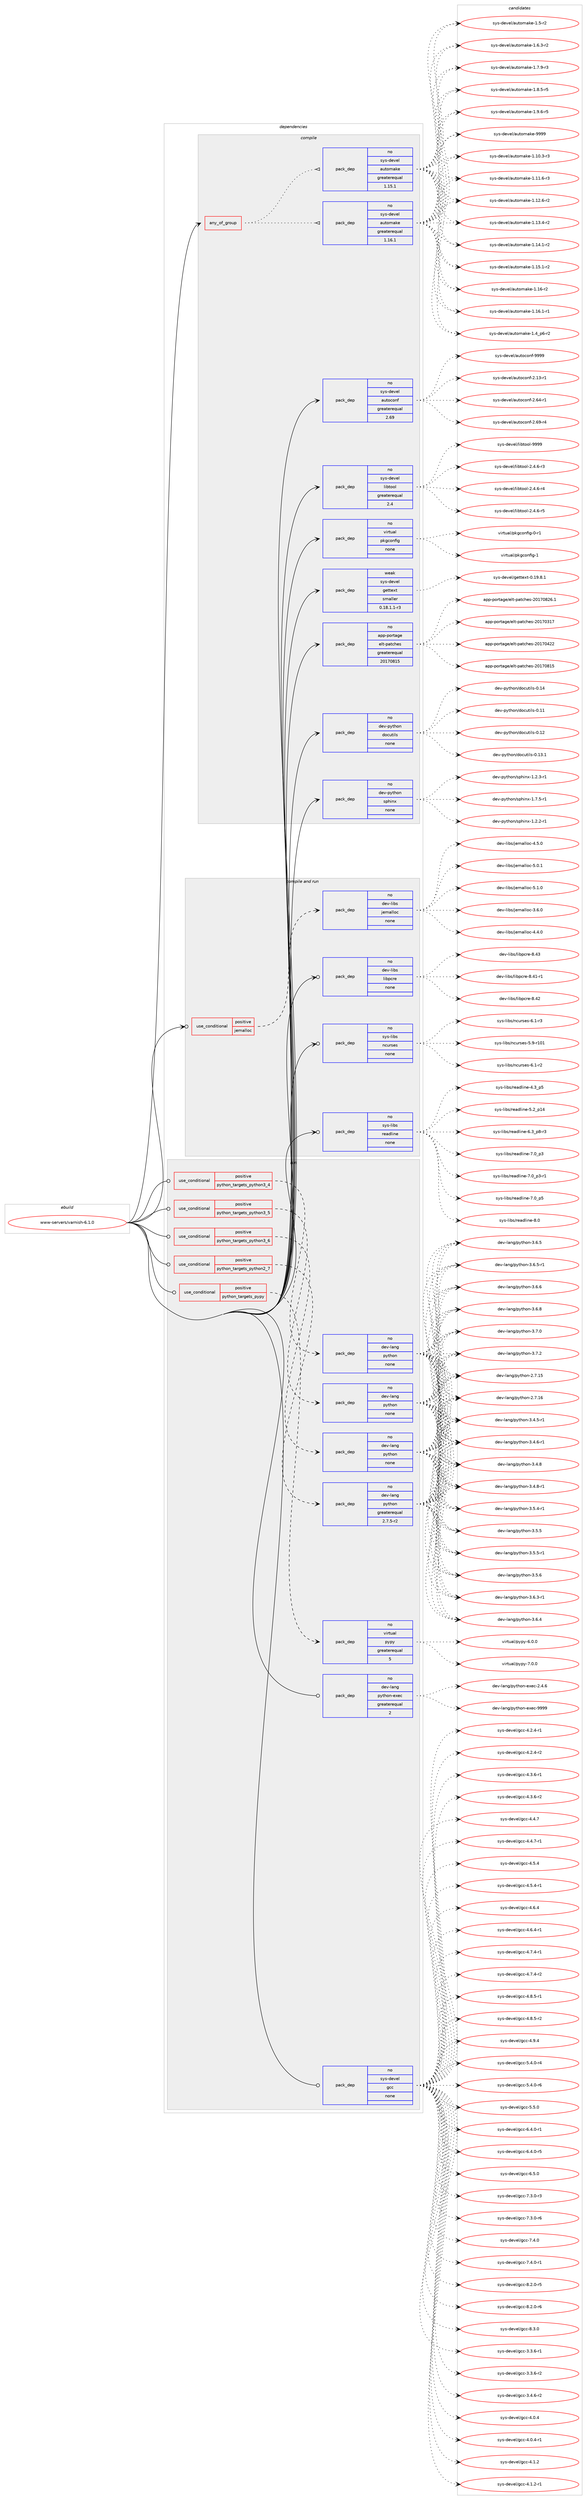 digraph prolog {

# *************
# Graph options
# *************

newrank=true;
concentrate=true;
compound=true;
graph [rankdir=LR,fontname=Helvetica,fontsize=10,ranksep=1.5];#, ranksep=2.5, nodesep=0.2];
edge  [arrowhead=vee];
node  [fontname=Helvetica,fontsize=10];

# **********
# The ebuild
# **********

subgraph cluster_leftcol {
color=gray;
rank=same;
label=<<i>ebuild</i>>;
id [label="www-servers/varnish-6.1.0", color=red, width=4, href="../www-servers/varnish-6.1.0.svg"];
}

# ****************
# The dependencies
# ****************

subgraph cluster_midcol {
color=gray;
label=<<i>dependencies</i>>;
subgraph cluster_compile {
fillcolor="#eeeeee";
style=filled;
label=<<i>compile</i>>;
subgraph any28322 {
dependency1753039 [label=<<TABLE BORDER="0" CELLBORDER="1" CELLSPACING="0" CELLPADDING="4"><TR><TD CELLPADDING="10">any_of_group</TD></TR></TABLE>>, shape=none, color=red];subgraph pack1258522 {
dependency1753040 [label=<<TABLE BORDER="0" CELLBORDER="1" CELLSPACING="0" CELLPADDING="4" WIDTH="220"><TR><TD ROWSPAN="6" CELLPADDING="30">pack_dep</TD></TR><TR><TD WIDTH="110">no</TD></TR><TR><TD>sys-devel</TD></TR><TR><TD>automake</TD></TR><TR><TD>greaterequal</TD></TR><TR><TD>1.16.1</TD></TR></TABLE>>, shape=none, color=blue];
}
dependency1753039:e -> dependency1753040:w [weight=20,style="dotted",arrowhead="oinv"];
subgraph pack1258523 {
dependency1753041 [label=<<TABLE BORDER="0" CELLBORDER="1" CELLSPACING="0" CELLPADDING="4" WIDTH="220"><TR><TD ROWSPAN="6" CELLPADDING="30">pack_dep</TD></TR><TR><TD WIDTH="110">no</TD></TR><TR><TD>sys-devel</TD></TR><TR><TD>automake</TD></TR><TR><TD>greaterequal</TD></TR><TR><TD>1.15.1</TD></TR></TABLE>>, shape=none, color=blue];
}
dependency1753039:e -> dependency1753041:w [weight=20,style="dotted",arrowhead="oinv"];
}
id:e -> dependency1753039:w [weight=20,style="solid",arrowhead="vee"];
subgraph pack1258524 {
dependency1753042 [label=<<TABLE BORDER="0" CELLBORDER="1" CELLSPACING="0" CELLPADDING="4" WIDTH="220"><TR><TD ROWSPAN="6" CELLPADDING="30">pack_dep</TD></TR><TR><TD WIDTH="110">no</TD></TR><TR><TD>app-portage</TD></TR><TR><TD>elt-patches</TD></TR><TR><TD>greaterequal</TD></TR><TR><TD>20170815</TD></TR></TABLE>>, shape=none, color=blue];
}
id:e -> dependency1753042:w [weight=20,style="solid",arrowhead="vee"];
subgraph pack1258525 {
dependency1753043 [label=<<TABLE BORDER="0" CELLBORDER="1" CELLSPACING="0" CELLPADDING="4" WIDTH="220"><TR><TD ROWSPAN="6" CELLPADDING="30">pack_dep</TD></TR><TR><TD WIDTH="110">no</TD></TR><TR><TD>dev-python</TD></TR><TR><TD>docutils</TD></TR><TR><TD>none</TD></TR><TR><TD></TD></TR></TABLE>>, shape=none, color=blue];
}
id:e -> dependency1753043:w [weight=20,style="solid",arrowhead="vee"];
subgraph pack1258526 {
dependency1753044 [label=<<TABLE BORDER="0" CELLBORDER="1" CELLSPACING="0" CELLPADDING="4" WIDTH="220"><TR><TD ROWSPAN="6" CELLPADDING="30">pack_dep</TD></TR><TR><TD WIDTH="110">no</TD></TR><TR><TD>dev-python</TD></TR><TR><TD>sphinx</TD></TR><TR><TD>none</TD></TR><TR><TD></TD></TR></TABLE>>, shape=none, color=blue];
}
id:e -> dependency1753044:w [weight=20,style="solid",arrowhead="vee"];
subgraph pack1258527 {
dependency1753045 [label=<<TABLE BORDER="0" CELLBORDER="1" CELLSPACING="0" CELLPADDING="4" WIDTH="220"><TR><TD ROWSPAN="6" CELLPADDING="30">pack_dep</TD></TR><TR><TD WIDTH="110">no</TD></TR><TR><TD>sys-devel</TD></TR><TR><TD>autoconf</TD></TR><TR><TD>greaterequal</TD></TR><TR><TD>2.69</TD></TR></TABLE>>, shape=none, color=blue];
}
id:e -> dependency1753045:w [weight=20,style="solid",arrowhead="vee"];
subgraph pack1258528 {
dependency1753046 [label=<<TABLE BORDER="0" CELLBORDER="1" CELLSPACING="0" CELLPADDING="4" WIDTH="220"><TR><TD ROWSPAN="6" CELLPADDING="30">pack_dep</TD></TR><TR><TD WIDTH="110">no</TD></TR><TR><TD>sys-devel</TD></TR><TR><TD>libtool</TD></TR><TR><TD>greaterequal</TD></TR><TR><TD>2.4</TD></TR></TABLE>>, shape=none, color=blue];
}
id:e -> dependency1753046:w [weight=20,style="solid",arrowhead="vee"];
subgraph pack1258529 {
dependency1753047 [label=<<TABLE BORDER="0" CELLBORDER="1" CELLSPACING="0" CELLPADDING="4" WIDTH="220"><TR><TD ROWSPAN="6" CELLPADDING="30">pack_dep</TD></TR><TR><TD WIDTH="110">no</TD></TR><TR><TD>virtual</TD></TR><TR><TD>pkgconfig</TD></TR><TR><TD>none</TD></TR><TR><TD></TD></TR></TABLE>>, shape=none, color=blue];
}
id:e -> dependency1753047:w [weight=20,style="solid",arrowhead="vee"];
subgraph pack1258530 {
dependency1753048 [label=<<TABLE BORDER="0" CELLBORDER="1" CELLSPACING="0" CELLPADDING="4" WIDTH="220"><TR><TD ROWSPAN="6" CELLPADDING="30">pack_dep</TD></TR><TR><TD WIDTH="110">weak</TD></TR><TR><TD>sys-devel</TD></TR><TR><TD>gettext</TD></TR><TR><TD>smaller</TD></TR><TR><TD>0.18.1.1-r3</TD></TR></TABLE>>, shape=none, color=blue];
}
id:e -> dependency1753048:w [weight=20,style="solid",arrowhead="vee"];
}
subgraph cluster_compileandrun {
fillcolor="#eeeeee";
style=filled;
label=<<i>compile and run</i>>;
subgraph cond465192 {
dependency1753049 [label=<<TABLE BORDER="0" CELLBORDER="1" CELLSPACING="0" CELLPADDING="4"><TR><TD ROWSPAN="3" CELLPADDING="10">use_conditional</TD></TR><TR><TD>positive</TD></TR><TR><TD>jemalloc</TD></TR></TABLE>>, shape=none, color=red];
subgraph pack1258531 {
dependency1753050 [label=<<TABLE BORDER="0" CELLBORDER="1" CELLSPACING="0" CELLPADDING="4" WIDTH="220"><TR><TD ROWSPAN="6" CELLPADDING="30">pack_dep</TD></TR><TR><TD WIDTH="110">no</TD></TR><TR><TD>dev-libs</TD></TR><TR><TD>jemalloc</TD></TR><TR><TD>none</TD></TR><TR><TD></TD></TR></TABLE>>, shape=none, color=blue];
}
dependency1753049:e -> dependency1753050:w [weight=20,style="dashed",arrowhead="vee"];
}
id:e -> dependency1753049:w [weight=20,style="solid",arrowhead="odotvee"];
subgraph pack1258532 {
dependency1753051 [label=<<TABLE BORDER="0" CELLBORDER="1" CELLSPACING="0" CELLPADDING="4" WIDTH="220"><TR><TD ROWSPAN="6" CELLPADDING="30">pack_dep</TD></TR><TR><TD WIDTH="110">no</TD></TR><TR><TD>dev-libs</TD></TR><TR><TD>libpcre</TD></TR><TR><TD>none</TD></TR><TR><TD></TD></TR></TABLE>>, shape=none, color=blue];
}
id:e -> dependency1753051:w [weight=20,style="solid",arrowhead="odotvee"];
subgraph pack1258533 {
dependency1753052 [label=<<TABLE BORDER="0" CELLBORDER="1" CELLSPACING="0" CELLPADDING="4" WIDTH="220"><TR><TD ROWSPAN="6" CELLPADDING="30">pack_dep</TD></TR><TR><TD WIDTH="110">no</TD></TR><TR><TD>sys-libs</TD></TR><TR><TD>ncurses</TD></TR><TR><TD>none</TD></TR><TR><TD></TD></TR></TABLE>>, shape=none, color=blue];
}
id:e -> dependency1753052:w [weight=20,style="solid",arrowhead="odotvee"];
subgraph pack1258534 {
dependency1753053 [label=<<TABLE BORDER="0" CELLBORDER="1" CELLSPACING="0" CELLPADDING="4" WIDTH="220"><TR><TD ROWSPAN="6" CELLPADDING="30">pack_dep</TD></TR><TR><TD WIDTH="110">no</TD></TR><TR><TD>sys-libs</TD></TR><TR><TD>readline</TD></TR><TR><TD>none</TD></TR><TR><TD></TD></TR></TABLE>>, shape=none, color=blue];
}
id:e -> dependency1753053:w [weight=20,style="solid",arrowhead="odotvee"];
}
subgraph cluster_run {
fillcolor="#eeeeee";
style=filled;
label=<<i>run</i>>;
subgraph cond465193 {
dependency1753054 [label=<<TABLE BORDER="0" CELLBORDER="1" CELLSPACING="0" CELLPADDING="4"><TR><TD ROWSPAN="3" CELLPADDING="10">use_conditional</TD></TR><TR><TD>positive</TD></TR><TR><TD>python_targets_pypy</TD></TR></TABLE>>, shape=none, color=red];
subgraph pack1258535 {
dependency1753055 [label=<<TABLE BORDER="0" CELLBORDER="1" CELLSPACING="0" CELLPADDING="4" WIDTH="220"><TR><TD ROWSPAN="6" CELLPADDING="30">pack_dep</TD></TR><TR><TD WIDTH="110">no</TD></TR><TR><TD>virtual</TD></TR><TR><TD>pypy</TD></TR><TR><TD>greaterequal</TD></TR><TR><TD>5</TD></TR></TABLE>>, shape=none, color=blue];
}
dependency1753054:e -> dependency1753055:w [weight=20,style="dashed",arrowhead="vee"];
}
id:e -> dependency1753054:w [weight=20,style="solid",arrowhead="odot"];
subgraph cond465194 {
dependency1753056 [label=<<TABLE BORDER="0" CELLBORDER="1" CELLSPACING="0" CELLPADDING="4"><TR><TD ROWSPAN="3" CELLPADDING="10">use_conditional</TD></TR><TR><TD>positive</TD></TR><TR><TD>python_targets_python2_7</TD></TR></TABLE>>, shape=none, color=red];
subgraph pack1258536 {
dependency1753057 [label=<<TABLE BORDER="0" CELLBORDER="1" CELLSPACING="0" CELLPADDING="4" WIDTH="220"><TR><TD ROWSPAN="6" CELLPADDING="30">pack_dep</TD></TR><TR><TD WIDTH="110">no</TD></TR><TR><TD>dev-lang</TD></TR><TR><TD>python</TD></TR><TR><TD>greaterequal</TD></TR><TR><TD>2.7.5-r2</TD></TR></TABLE>>, shape=none, color=blue];
}
dependency1753056:e -> dependency1753057:w [weight=20,style="dashed",arrowhead="vee"];
}
id:e -> dependency1753056:w [weight=20,style="solid",arrowhead="odot"];
subgraph cond465195 {
dependency1753058 [label=<<TABLE BORDER="0" CELLBORDER="1" CELLSPACING="0" CELLPADDING="4"><TR><TD ROWSPAN="3" CELLPADDING="10">use_conditional</TD></TR><TR><TD>positive</TD></TR><TR><TD>python_targets_python3_4</TD></TR></TABLE>>, shape=none, color=red];
subgraph pack1258537 {
dependency1753059 [label=<<TABLE BORDER="0" CELLBORDER="1" CELLSPACING="0" CELLPADDING="4" WIDTH="220"><TR><TD ROWSPAN="6" CELLPADDING="30">pack_dep</TD></TR><TR><TD WIDTH="110">no</TD></TR><TR><TD>dev-lang</TD></TR><TR><TD>python</TD></TR><TR><TD>none</TD></TR><TR><TD></TD></TR></TABLE>>, shape=none, color=blue];
}
dependency1753058:e -> dependency1753059:w [weight=20,style="dashed",arrowhead="vee"];
}
id:e -> dependency1753058:w [weight=20,style="solid",arrowhead="odot"];
subgraph cond465196 {
dependency1753060 [label=<<TABLE BORDER="0" CELLBORDER="1" CELLSPACING="0" CELLPADDING="4"><TR><TD ROWSPAN="3" CELLPADDING="10">use_conditional</TD></TR><TR><TD>positive</TD></TR><TR><TD>python_targets_python3_5</TD></TR></TABLE>>, shape=none, color=red];
subgraph pack1258538 {
dependency1753061 [label=<<TABLE BORDER="0" CELLBORDER="1" CELLSPACING="0" CELLPADDING="4" WIDTH="220"><TR><TD ROWSPAN="6" CELLPADDING="30">pack_dep</TD></TR><TR><TD WIDTH="110">no</TD></TR><TR><TD>dev-lang</TD></TR><TR><TD>python</TD></TR><TR><TD>none</TD></TR><TR><TD></TD></TR></TABLE>>, shape=none, color=blue];
}
dependency1753060:e -> dependency1753061:w [weight=20,style="dashed",arrowhead="vee"];
}
id:e -> dependency1753060:w [weight=20,style="solid",arrowhead="odot"];
subgraph cond465197 {
dependency1753062 [label=<<TABLE BORDER="0" CELLBORDER="1" CELLSPACING="0" CELLPADDING="4"><TR><TD ROWSPAN="3" CELLPADDING="10">use_conditional</TD></TR><TR><TD>positive</TD></TR><TR><TD>python_targets_python3_6</TD></TR></TABLE>>, shape=none, color=red];
subgraph pack1258539 {
dependency1753063 [label=<<TABLE BORDER="0" CELLBORDER="1" CELLSPACING="0" CELLPADDING="4" WIDTH="220"><TR><TD ROWSPAN="6" CELLPADDING="30">pack_dep</TD></TR><TR><TD WIDTH="110">no</TD></TR><TR><TD>dev-lang</TD></TR><TR><TD>python</TD></TR><TR><TD>none</TD></TR><TR><TD></TD></TR></TABLE>>, shape=none, color=blue];
}
dependency1753062:e -> dependency1753063:w [weight=20,style="dashed",arrowhead="vee"];
}
id:e -> dependency1753062:w [weight=20,style="solid",arrowhead="odot"];
subgraph pack1258540 {
dependency1753064 [label=<<TABLE BORDER="0" CELLBORDER="1" CELLSPACING="0" CELLPADDING="4" WIDTH="220"><TR><TD ROWSPAN="6" CELLPADDING="30">pack_dep</TD></TR><TR><TD WIDTH="110">no</TD></TR><TR><TD>dev-lang</TD></TR><TR><TD>python-exec</TD></TR><TR><TD>greaterequal</TD></TR><TR><TD>2</TD></TR></TABLE>>, shape=none, color=blue];
}
id:e -> dependency1753064:w [weight=20,style="solid",arrowhead="odot"];
subgraph pack1258541 {
dependency1753065 [label=<<TABLE BORDER="0" CELLBORDER="1" CELLSPACING="0" CELLPADDING="4" WIDTH="220"><TR><TD ROWSPAN="6" CELLPADDING="30">pack_dep</TD></TR><TR><TD WIDTH="110">no</TD></TR><TR><TD>sys-devel</TD></TR><TR><TD>gcc</TD></TR><TR><TD>none</TD></TR><TR><TD></TD></TR></TABLE>>, shape=none, color=blue];
}
id:e -> dependency1753065:w [weight=20,style="solid",arrowhead="odot"];
}
}

# **************
# The candidates
# **************

subgraph cluster_choices {
rank=same;
color=gray;
label=<<i>candidates</i>>;

subgraph choice1258522 {
color=black;
nodesep=1;
choice11512111545100101118101108479711711611110997107101454946494846514511451 [label="sys-devel/automake-1.10.3-r3", color=red, width=4,href="../sys-devel/automake-1.10.3-r3.svg"];
choice11512111545100101118101108479711711611110997107101454946494946544511451 [label="sys-devel/automake-1.11.6-r3", color=red, width=4,href="../sys-devel/automake-1.11.6-r3.svg"];
choice11512111545100101118101108479711711611110997107101454946495046544511450 [label="sys-devel/automake-1.12.6-r2", color=red, width=4,href="../sys-devel/automake-1.12.6-r2.svg"];
choice11512111545100101118101108479711711611110997107101454946495146524511450 [label="sys-devel/automake-1.13.4-r2", color=red, width=4,href="../sys-devel/automake-1.13.4-r2.svg"];
choice11512111545100101118101108479711711611110997107101454946495246494511450 [label="sys-devel/automake-1.14.1-r2", color=red, width=4,href="../sys-devel/automake-1.14.1-r2.svg"];
choice11512111545100101118101108479711711611110997107101454946495346494511450 [label="sys-devel/automake-1.15.1-r2", color=red, width=4,href="../sys-devel/automake-1.15.1-r2.svg"];
choice1151211154510010111810110847971171161111099710710145494649544511450 [label="sys-devel/automake-1.16-r2", color=red, width=4,href="../sys-devel/automake-1.16-r2.svg"];
choice11512111545100101118101108479711711611110997107101454946495446494511449 [label="sys-devel/automake-1.16.1-r1", color=red, width=4,href="../sys-devel/automake-1.16.1-r1.svg"];
choice115121115451001011181011084797117116111109971071014549465295112544511450 [label="sys-devel/automake-1.4_p6-r2", color=red, width=4,href="../sys-devel/automake-1.4_p6-r2.svg"];
choice11512111545100101118101108479711711611110997107101454946534511450 [label="sys-devel/automake-1.5-r2", color=red, width=4,href="../sys-devel/automake-1.5-r2.svg"];
choice115121115451001011181011084797117116111109971071014549465446514511450 [label="sys-devel/automake-1.6.3-r2", color=red, width=4,href="../sys-devel/automake-1.6.3-r2.svg"];
choice115121115451001011181011084797117116111109971071014549465546574511451 [label="sys-devel/automake-1.7.9-r3", color=red, width=4,href="../sys-devel/automake-1.7.9-r3.svg"];
choice115121115451001011181011084797117116111109971071014549465646534511453 [label="sys-devel/automake-1.8.5-r5", color=red, width=4,href="../sys-devel/automake-1.8.5-r5.svg"];
choice115121115451001011181011084797117116111109971071014549465746544511453 [label="sys-devel/automake-1.9.6-r5", color=red, width=4,href="../sys-devel/automake-1.9.6-r5.svg"];
choice115121115451001011181011084797117116111109971071014557575757 [label="sys-devel/automake-9999", color=red, width=4,href="../sys-devel/automake-9999.svg"];
dependency1753040:e -> choice11512111545100101118101108479711711611110997107101454946494846514511451:w [style=dotted,weight="100"];
dependency1753040:e -> choice11512111545100101118101108479711711611110997107101454946494946544511451:w [style=dotted,weight="100"];
dependency1753040:e -> choice11512111545100101118101108479711711611110997107101454946495046544511450:w [style=dotted,weight="100"];
dependency1753040:e -> choice11512111545100101118101108479711711611110997107101454946495146524511450:w [style=dotted,weight="100"];
dependency1753040:e -> choice11512111545100101118101108479711711611110997107101454946495246494511450:w [style=dotted,weight="100"];
dependency1753040:e -> choice11512111545100101118101108479711711611110997107101454946495346494511450:w [style=dotted,weight="100"];
dependency1753040:e -> choice1151211154510010111810110847971171161111099710710145494649544511450:w [style=dotted,weight="100"];
dependency1753040:e -> choice11512111545100101118101108479711711611110997107101454946495446494511449:w [style=dotted,weight="100"];
dependency1753040:e -> choice115121115451001011181011084797117116111109971071014549465295112544511450:w [style=dotted,weight="100"];
dependency1753040:e -> choice11512111545100101118101108479711711611110997107101454946534511450:w [style=dotted,weight="100"];
dependency1753040:e -> choice115121115451001011181011084797117116111109971071014549465446514511450:w [style=dotted,weight="100"];
dependency1753040:e -> choice115121115451001011181011084797117116111109971071014549465546574511451:w [style=dotted,weight="100"];
dependency1753040:e -> choice115121115451001011181011084797117116111109971071014549465646534511453:w [style=dotted,weight="100"];
dependency1753040:e -> choice115121115451001011181011084797117116111109971071014549465746544511453:w [style=dotted,weight="100"];
dependency1753040:e -> choice115121115451001011181011084797117116111109971071014557575757:w [style=dotted,weight="100"];
}
subgraph choice1258523 {
color=black;
nodesep=1;
choice11512111545100101118101108479711711611110997107101454946494846514511451 [label="sys-devel/automake-1.10.3-r3", color=red, width=4,href="../sys-devel/automake-1.10.3-r3.svg"];
choice11512111545100101118101108479711711611110997107101454946494946544511451 [label="sys-devel/automake-1.11.6-r3", color=red, width=4,href="../sys-devel/automake-1.11.6-r3.svg"];
choice11512111545100101118101108479711711611110997107101454946495046544511450 [label="sys-devel/automake-1.12.6-r2", color=red, width=4,href="../sys-devel/automake-1.12.6-r2.svg"];
choice11512111545100101118101108479711711611110997107101454946495146524511450 [label="sys-devel/automake-1.13.4-r2", color=red, width=4,href="../sys-devel/automake-1.13.4-r2.svg"];
choice11512111545100101118101108479711711611110997107101454946495246494511450 [label="sys-devel/automake-1.14.1-r2", color=red, width=4,href="../sys-devel/automake-1.14.1-r2.svg"];
choice11512111545100101118101108479711711611110997107101454946495346494511450 [label="sys-devel/automake-1.15.1-r2", color=red, width=4,href="../sys-devel/automake-1.15.1-r2.svg"];
choice1151211154510010111810110847971171161111099710710145494649544511450 [label="sys-devel/automake-1.16-r2", color=red, width=4,href="../sys-devel/automake-1.16-r2.svg"];
choice11512111545100101118101108479711711611110997107101454946495446494511449 [label="sys-devel/automake-1.16.1-r1", color=red, width=4,href="../sys-devel/automake-1.16.1-r1.svg"];
choice115121115451001011181011084797117116111109971071014549465295112544511450 [label="sys-devel/automake-1.4_p6-r2", color=red, width=4,href="../sys-devel/automake-1.4_p6-r2.svg"];
choice11512111545100101118101108479711711611110997107101454946534511450 [label="sys-devel/automake-1.5-r2", color=red, width=4,href="../sys-devel/automake-1.5-r2.svg"];
choice115121115451001011181011084797117116111109971071014549465446514511450 [label="sys-devel/automake-1.6.3-r2", color=red, width=4,href="../sys-devel/automake-1.6.3-r2.svg"];
choice115121115451001011181011084797117116111109971071014549465546574511451 [label="sys-devel/automake-1.7.9-r3", color=red, width=4,href="../sys-devel/automake-1.7.9-r3.svg"];
choice115121115451001011181011084797117116111109971071014549465646534511453 [label="sys-devel/automake-1.8.5-r5", color=red, width=4,href="../sys-devel/automake-1.8.5-r5.svg"];
choice115121115451001011181011084797117116111109971071014549465746544511453 [label="sys-devel/automake-1.9.6-r5", color=red, width=4,href="../sys-devel/automake-1.9.6-r5.svg"];
choice115121115451001011181011084797117116111109971071014557575757 [label="sys-devel/automake-9999", color=red, width=4,href="../sys-devel/automake-9999.svg"];
dependency1753041:e -> choice11512111545100101118101108479711711611110997107101454946494846514511451:w [style=dotted,weight="100"];
dependency1753041:e -> choice11512111545100101118101108479711711611110997107101454946494946544511451:w [style=dotted,weight="100"];
dependency1753041:e -> choice11512111545100101118101108479711711611110997107101454946495046544511450:w [style=dotted,weight="100"];
dependency1753041:e -> choice11512111545100101118101108479711711611110997107101454946495146524511450:w [style=dotted,weight="100"];
dependency1753041:e -> choice11512111545100101118101108479711711611110997107101454946495246494511450:w [style=dotted,weight="100"];
dependency1753041:e -> choice11512111545100101118101108479711711611110997107101454946495346494511450:w [style=dotted,weight="100"];
dependency1753041:e -> choice1151211154510010111810110847971171161111099710710145494649544511450:w [style=dotted,weight="100"];
dependency1753041:e -> choice11512111545100101118101108479711711611110997107101454946495446494511449:w [style=dotted,weight="100"];
dependency1753041:e -> choice115121115451001011181011084797117116111109971071014549465295112544511450:w [style=dotted,weight="100"];
dependency1753041:e -> choice11512111545100101118101108479711711611110997107101454946534511450:w [style=dotted,weight="100"];
dependency1753041:e -> choice115121115451001011181011084797117116111109971071014549465446514511450:w [style=dotted,weight="100"];
dependency1753041:e -> choice115121115451001011181011084797117116111109971071014549465546574511451:w [style=dotted,weight="100"];
dependency1753041:e -> choice115121115451001011181011084797117116111109971071014549465646534511453:w [style=dotted,weight="100"];
dependency1753041:e -> choice115121115451001011181011084797117116111109971071014549465746544511453:w [style=dotted,weight="100"];
dependency1753041:e -> choice115121115451001011181011084797117116111109971071014557575757:w [style=dotted,weight="100"];
}
subgraph choice1258524 {
color=black;
nodesep=1;
choice97112112451121111141169710310147101108116451129711699104101115455048495548514955 [label="app-portage/elt-patches-20170317", color=red, width=4,href="../app-portage/elt-patches-20170317.svg"];
choice97112112451121111141169710310147101108116451129711699104101115455048495548525050 [label="app-portage/elt-patches-20170422", color=red, width=4,href="../app-portage/elt-patches-20170422.svg"];
choice97112112451121111141169710310147101108116451129711699104101115455048495548564953 [label="app-portage/elt-patches-20170815", color=red, width=4,href="../app-portage/elt-patches-20170815.svg"];
choice971121124511211111411697103101471011081164511297116991041011154550484955485650544649 [label="app-portage/elt-patches-20170826.1", color=red, width=4,href="../app-portage/elt-patches-20170826.1.svg"];
dependency1753042:e -> choice97112112451121111141169710310147101108116451129711699104101115455048495548514955:w [style=dotted,weight="100"];
dependency1753042:e -> choice97112112451121111141169710310147101108116451129711699104101115455048495548525050:w [style=dotted,weight="100"];
dependency1753042:e -> choice97112112451121111141169710310147101108116451129711699104101115455048495548564953:w [style=dotted,weight="100"];
dependency1753042:e -> choice971121124511211111411697103101471011081164511297116991041011154550484955485650544649:w [style=dotted,weight="100"];
}
subgraph choice1258525 {
color=black;
nodesep=1;
choice1001011184511212111610411111047100111991171161051081154548464949 [label="dev-python/docutils-0.11", color=red, width=4,href="../dev-python/docutils-0.11.svg"];
choice1001011184511212111610411111047100111991171161051081154548464950 [label="dev-python/docutils-0.12", color=red, width=4,href="../dev-python/docutils-0.12.svg"];
choice10010111845112121116104111110471001119911711610510811545484649514649 [label="dev-python/docutils-0.13.1", color=red, width=4,href="../dev-python/docutils-0.13.1.svg"];
choice1001011184511212111610411111047100111991171161051081154548464952 [label="dev-python/docutils-0.14", color=red, width=4,href="../dev-python/docutils-0.14.svg"];
dependency1753043:e -> choice1001011184511212111610411111047100111991171161051081154548464949:w [style=dotted,weight="100"];
dependency1753043:e -> choice1001011184511212111610411111047100111991171161051081154548464950:w [style=dotted,weight="100"];
dependency1753043:e -> choice10010111845112121116104111110471001119911711610510811545484649514649:w [style=dotted,weight="100"];
dependency1753043:e -> choice1001011184511212111610411111047100111991171161051081154548464952:w [style=dotted,weight="100"];
}
subgraph choice1258526 {
color=black;
nodesep=1;
choice10010111845112121116104111110471151121041051101204549465046504511449 [label="dev-python/sphinx-1.2.2-r1", color=red, width=4,href="../dev-python/sphinx-1.2.2-r1.svg"];
choice10010111845112121116104111110471151121041051101204549465046514511449 [label="dev-python/sphinx-1.2.3-r1", color=red, width=4,href="../dev-python/sphinx-1.2.3-r1.svg"];
choice10010111845112121116104111110471151121041051101204549465546534511449 [label="dev-python/sphinx-1.7.5-r1", color=red, width=4,href="../dev-python/sphinx-1.7.5-r1.svg"];
dependency1753044:e -> choice10010111845112121116104111110471151121041051101204549465046504511449:w [style=dotted,weight="100"];
dependency1753044:e -> choice10010111845112121116104111110471151121041051101204549465046514511449:w [style=dotted,weight="100"];
dependency1753044:e -> choice10010111845112121116104111110471151121041051101204549465546534511449:w [style=dotted,weight="100"];
}
subgraph choice1258527 {
color=black;
nodesep=1;
choice1151211154510010111810110847971171161119911111010245504649514511449 [label="sys-devel/autoconf-2.13-r1", color=red, width=4,href="../sys-devel/autoconf-2.13-r1.svg"];
choice1151211154510010111810110847971171161119911111010245504654524511449 [label="sys-devel/autoconf-2.64-r1", color=red, width=4,href="../sys-devel/autoconf-2.64-r1.svg"];
choice1151211154510010111810110847971171161119911111010245504654574511452 [label="sys-devel/autoconf-2.69-r4", color=red, width=4,href="../sys-devel/autoconf-2.69-r4.svg"];
choice115121115451001011181011084797117116111991111101024557575757 [label="sys-devel/autoconf-9999", color=red, width=4,href="../sys-devel/autoconf-9999.svg"];
dependency1753045:e -> choice1151211154510010111810110847971171161119911111010245504649514511449:w [style=dotted,weight="100"];
dependency1753045:e -> choice1151211154510010111810110847971171161119911111010245504654524511449:w [style=dotted,weight="100"];
dependency1753045:e -> choice1151211154510010111810110847971171161119911111010245504654574511452:w [style=dotted,weight="100"];
dependency1753045:e -> choice115121115451001011181011084797117116111991111101024557575757:w [style=dotted,weight="100"];
}
subgraph choice1258528 {
color=black;
nodesep=1;
choice1151211154510010111810110847108105981161111111084550465246544511451 [label="sys-devel/libtool-2.4.6-r3", color=red, width=4,href="../sys-devel/libtool-2.4.6-r3.svg"];
choice1151211154510010111810110847108105981161111111084550465246544511452 [label="sys-devel/libtool-2.4.6-r4", color=red, width=4,href="../sys-devel/libtool-2.4.6-r4.svg"];
choice1151211154510010111810110847108105981161111111084550465246544511453 [label="sys-devel/libtool-2.4.6-r5", color=red, width=4,href="../sys-devel/libtool-2.4.6-r5.svg"];
choice1151211154510010111810110847108105981161111111084557575757 [label="sys-devel/libtool-9999", color=red, width=4,href="../sys-devel/libtool-9999.svg"];
dependency1753046:e -> choice1151211154510010111810110847108105981161111111084550465246544511451:w [style=dotted,weight="100"];
dependency1753046:e -> choice1151211154510010111810110847108105981161111111084550465246544511452:w [style=dotted,weight="100"];
dependency1753046:e -> choice1151211154510010111810110847108105981161111111084550465246544511453:w [style=dotted,weight="100"];
dependency1753046:e -> choice1151211154510010111810110847108105981161111111084557575757:w [style=dotted,weight="100"];
}
subgraph choice1258529 {
color=black;
nodesep=1;
choice11810511411611797108471121071039911111010210510345484511449 [label="virtual/pkgconfig-0-r1", color=red, width=4,href="../virtual/pkgconfig-0-r1.svg"];
choice1181051141161179710847112107103991111101021051034549 [label="virtual/pkgconfig-1", color=red, width=4,href="../virtual/pkgconfig-1.svg"];
dependency1753047:e -> choice11810511411611797108471121071039911111010210510345484511449:w [style=dotted,weight="100"];
dependency1753047:e -> choice1181051141161179710847112107103991111101021051034549:w [style=dotted,weight="100"];
}
subgraph choice1258530 {
color=black;
nodesep=1;
choice1151211154510010111810110847103101116116101120116454846495746564649 [label="sys-devel/gettext-0.19.8.1", color=red, width=4,href="../sys-devel/gettext-0.19.8.1.svg"];
dependency1753048:e -> choice1151211154510010111810110847103101116116101120116454846495746564649:w [style=dotted,weight="100"];
}
subgraph choice1258531 {
color=black;
nodesep=1;
choice1001011184510810598115471061011099710810811199455146544648 [label="dev-libs/jemalloc-3.6.0", color=red, width=4,href="../dev-libs/jemalloc-3.6.0.svg"];
choice1001011184510810598115471061011099710810811199455246524648 [label="dev-libs/jemalloc-4.4.0", color=red, width=4,href="../dev-libs/jemalloc-4.4.0.svg"];
choice1001011184510810598115471061011099710810811199455246534648 [label="dev-libs/jemalloc-4.5.0", color=red, width=4,href="../dev-libs/jemalloc-4.5.0.svg"];
choice1001011184510810598115471061011099710810811199455346484649 [label="dev-libs/jemalloc-5.0.1", color=red, width=4,href="../dev-libs/jemalloc-5.0.1.svg"];
choice1001011184510810598115471061011099710810811199455346494648 [label="dev-libs/jemalloc-5.1.0", color=red, width=4,href="../dev-libs/jemalloc-5.1.0.svg"];
dependency1753050:e -> choice1001011184510810598115471061011099710810811199455146544648:w [style=dotted,weight="100"];
dependency1753050:e -> choice1001011184510810598115471061011099710810811199455246524648:w [style=dotted,weight="100"];
dependency1753050:e -> choice1001011184510810598115471061011099710810811199455246534648:w [style=dotted,weight="100"];
dependency1753050:e -> choice1001011184510810598115471061011099710810811199455346484649:w [style=dotted,weight="100"];
dependency1753050:e -> choice1001011184510810598115471061011099710810811199455346494648:w [style=dotted,weight="100"];
}
subgraph choice1258532 {
color=black;
nodesep=1;
choice100101118451081059811547108105981129911410145564652494511449 [label="dev-libs/libpcre-8.41-r1", color=red, width=4,href="../dev-libs/libpcre-8.41-r1.svg"];
choice10010111845108105981154710810598112991141014556465250 [label="dev-libs/libpcre-8.42", color=red, width=4,href="../dev-libs/libpcre-8.42.svg"];
choice10010111845108105981154710810598112991141014556465251 [label="dev-libs/libpcre-8.43", color=red, width=4,href="../dev-libs/libpcre-8.43.svg"];
dependency1753051:e -> choice100101118451081059811547108105981129911410145564652494511449:w [style=dotted,weight="100"];
dependency1753051:e -> choice10010111845108105981154710810598112991141014556465250:w [style=dotted,weight="100"];
dependency1753051:e -> choice10010111845108105981154710810598112991141014556465251:w [style=dotted,weight="100"];
}
subgraph choice1258533 {
color=black;
nodesep=1;
choice115121115451081059811547110991171141151011154553465745114494849 [label="sys-libs/ncurses-5.9-r101", color=red, width=4,href="../sys-libs/ncurses-5.9-r101.svg"];
choice11512111545108105981154711099117114115101115455446494511450 [label="sys-libs/ncurses-6.1-r2", color=red, width=4,href="../sys-libs/ncurses-6.1-r2.svg"];
choice11512111545108105981154711099117114115101115455446494511451 [label="sys-libs/ncurses-6.1-r3", color=red, width=4,href="../sys-libs/ncurses-6.1-r3.svg"];
dependency1753052:e -> choice115121115451081059811547110991171141151011154553465745114494849:w [style=dotted,weight="100"];
dependency1753052:e -> choice11512111545108105981154711099117114115101115455446494511450:w [style=dotted,weight="100"];
dependency1753052:e -> choice11512111545108105981154711099117114115101115455446494511451:w [style=dotted,weight="100"];
}
subgraph choice1258534 {
color=black;
nodesep=1;
choice11512111545108105981154711410197100108105110101455246519511253 [label="sys-libs/readline-4.3_p5", color=red, width=4,href="../sys-libs/readline-4.3_p5.svg"];
choice1151211154510810598115471141019710010810511010145534650951124952 [label="sys-libs/readline-5.2_p14", color=red, width=4,href="../sys-libs/readline-5.2_p14.svg"];
choice115121115451081059811547114101971001081051101014554465195112564511451 [label="sys-libs/readline-6.3_p8-r3", color=red, width=4,href="../sys-libs/readline-6.3_p8-r3.svg"];
choice11512111545108105981154711410197100108105110101455546489511251 [label="sys-libs/readline-7.0_p3", color=red, width=4,href="../sys-libs/readline-7.0_p3.svg"];
choice115121115451081059811547114101971001081051101014555464895112514511449 [label="sys-libs/readline-7.0_p3-r1", color=red, width=4,href="../sys-libs/readline-7.0_p3-r1.svg"];
choice11512111545108105981154711410197100108105110101455546489511253 [label="sys-libs/readline-7.0_p5", color=red, width=4,href="../sys-libs/readline-7.0_p5.svg"];
choice1151211154510810598115471141019710010810511010145564648 [label="sys-libs/readline-8.0", color=red, width=4,href="../sys-libs/readline-8.0.svg"];
dependency1753053:e -> choice11512111545108105981154711410197100108105110101455246519511253:w [style=dotted,weight="100"];
dependency1753053:e -> choice1151211154510810598115471141019710010810511010145534650951124952:w [style=dotted,weight="100"];
dependency1753053:e -> choice115121115451081059811547114101971001081051101014554465195112564511451:w [style=dotted,weight="100"];
dependency1753053:e -> choice11512111545108105981154711410197100108105110101455546489511251:w [style=dotted,weight="100"];
dependency1753053:e -> choice115121115451081059811547114101971001081051101014555464895112514511449:w [style=dotted,weight="100"];
dependency1753053:e -> choice11512111545108105981154711410197100108105110101455546489511253:w [style=dotted,weight="100"];
dependency1753053:e -> choice1151211154510810598115471141019710010810511010145564648:w [style=dotted,weight="100"];
}
subgraph choice1258535 {
color=black;
nodesep=1;
choice1181051141161179710847112121112121455446484648 [label="virtual/pypy-6.0.0", color=red, width=4,href="../virtual/pypy-6.0.0.svg"];
choice1181051141161179710847112121112121455546484648 [label="virtual/pypy-7.0.0", color=red, width=4,href="../virtual/pypy-7.0.0.svg"];
dependency1753055:e -> choice1181051141161179710847112121112121455446484648:w [style=dotted,weight="100"];
dependency1753055:e -> choice1181051141161179710847112121112121455546484648:w [style=dotted,weight="100"];
}
subgraph choice1258536 {
color=black;
nodesep=1;
choice10010111845108971101034711212111610411111045504655464953 [label="dev-lang/python-2.7.15", color=red, width=4,href="../dev-lang/python-2.7.15.svg"];
choice10010111845108971101034711212111610411111045504655464954 [label="dev-lang/python-2.7.16", color=red, width=4,href="../dev-lang/python-2.7.16.svg"];
choice1001011184510897110103471121211161041111104551465246534511449 [label="dev-lang/python-3.4.5-r1", color=red, width=4,href="../dev-lang/python-3.4.5-r1.svg"];
choice1001011184510897110103471121211161041111104551465246544511449 [label="dev-lang/python-3.4.6-r1", color=red, width=4,href="../dev-lang/python-3.4.6-r1.svg"];
choice100101118451089711010347112121116104111110455146524656 [label="dev-lang/python-3.4.8", color=red, width=4,href="../dev-lang/python-3.4.8.svg"];
choice1001011184510897110103471121211161041111104551465246564511449 [label="dev-lang/python-3.4.8-r1", color=red, width=4,href="../dev-lang/python-3.4.8-r1.svg"];
choice1001011184510897110103471121211161041111104551465346524511449 [label="dev-lang/python-3.5.4-r1", color=red, width=4,href="../dev-lang/python-3.5.4-r1.svg"];
choice100101118451089711010347112121116104111110455146534653 [label="dev-lang/python-3.5.5", color=red, width=4,href="../dev-lang/python-3.5.5.svg"];
choice1001011184510897110103471121211161041111104551465346534511449 [label="dev-lang/python-3.5.5-r1", color=red, width=4,href="../dev-lang/python-3.5.5-r1.svg"];
choice100101118451089711010347112121116104111110455146534654 [label="dev-lang/python-3.5.6", color=red, width=4,href="../dev-lang/python-3.5.6.svg"];
choice1001011184510897110103471121211161041111104551465446514511449 [label="dev-lang/python-3.6.3-r1", color=red, width=4,href="../dev-lang/python-3.6.3-r1.svg"];
choice100101118451089711010347112121116104111110455146544652 [label="dev-lang/python-3.6.4", color=red, width=4,href="../dev-lang/python-3.6.4.svg"];
choice100101118451089711010347112121116104111110455146544653 [label="dev-lang/python-3.6.5", color=red, width=4,href="../dev-lang/python-3.6.5.svg"];
choice1001011184510897110103471121211161041111104551465446534511449 [label="dev-lang/python-3.6.5-r1", color=red, width=4,href="../dev-lang/python-3.6.5-r1.svg"];
choice100101118451089711010347112121116104111110455146544654 [label="dev-lang/python-3.6.6", color=red, width=4,href="../dev-lang/python-3.6.6.svg"];
choice100101118451089711010347112121116104111110455146544656 [label="dev-lang/python-3.6.8", color=red, width=4,href="../dev-lang/python-3.6.8.svg"];
choice100101118451089711010347112121116104111110455146554648 [label="dev-lang/python-3.7.0", color=red, width=4,href="../dev-lang/python-3.7.0.svg"];
choice100101118451089711010347112121116104111110455146554650 [label="dev-lang/python-3.7.2", color=red, width=4,href="../dev-lang/python-3.7.2.svg"];
dependency1753057:e -> choice10010111845108971101034711212111610411111045504655464953:w [style=dotted,weight="100"];
dependency1753057:e -> choice10010111845108971101034711212111610411111045504655464954:w [style=dotted,weight="100"];
dependency1753057:e -> choice1001011184510897110103471121211161041111104551465246534511449:w [style=dotted,weight="100"];
dependency1753057:e -> choice1001011184510897110103471121211161041111104551465246544511449:w [style=dotted,weight="100"];
dependency1753057:e -> choice100101118451089711010347112121116104111110455146524656:w [style=dotted,weight="100"];
dependency1753057:e -> choice1001011184510897110103471121211161041111104551465246564511449:w [style=dotted,weight="100"];
dependency1753057:e -> choice1001011184510897110103471121211161041111104551465346524511449:w [style=dotted,weight="100"];
dependency1753057:e -> choice100101118451089711010347112121116104111110455146534653:w [style=dotted,weight="100"];
dependency1753057:e -> choice1001011184510897110103471121211161041111104551465346534511449:w [style=dotted,weight="100"];
dependency1753057:e -> choice100101118451089711010347112121116104111110455146534654:w [style=dotted,weight="100"];
dependency1753057:e -> choice1001011184510897110103471121211161041111104551465446514511449:w [style=dotted,weight="100"];
dependency1753057:e -> choice100101118451089711010347112121116104111110455146544652:w [style=dotted,weight="100"];
dependency1753057:e -> choice100101118451089711010347112121116104111110455146544653:w [style=dotted,weight="100"];
dependency1753057:e -> choice1001011184510897110103471121211161041111104551465446534511449:w [style=dotted,weight="100"];
dependency1753057:e -> choice100101118451089711010347112121116104111110455146544654:w [style=dotted,weight="100"];
dependency1753057:e -> choice100101118451089711010347112121116104111110455146544656:w [style=dotted,weight="100"];
dependency1753057:e -> choice100101118451089711010347112121116104111110455146554648:w [style=dotted,weight="100"];
dependency1753057:e -> choice100101118451089711010347112121116104111110455146554650:w [style=dotted,weight="100"];
}
subgraph choice1258537 {
color=black;
nodesep=1;
choice10010111845108971101034711212111610411111045504655464953 [label="dev-lang/python-2.7.15", color=red, width=4,href="../dev-lang/python-2.7.15.svg"];
choice10010111845108971101034711212111610411111045504655464954 [label="dev-lang/python-2.7.16", color=red, width=4,href="../dev-lang/python-2.7.16.svg"];
choice1001011184510897110103471121211161041111104551465246534511449 [label="dev-lang/python-3.4.5-r1", color=red, width=4,href="../dev-lang/python-3.4.5-r1.svg"];
choice1001011184510897110103471121211161041111104551465246544511449 [label="dev-lang/python-3.4.6-r1", color=red, width=4,href="../dev-lang/python-3.4.6-r1.svg"];
choice100101118451089711010347112121116104111110455146524656 [label="dev-lang/python-3.4.8", color=red, width=4,href="../dev-lang/python-3.4.8.svg"];
choice1001011184510897110103471121211161041111104551465246564511449 [label="dev-lang/python-3.4.8-r1", color=red, width=4,href="../dev-lang/python-3.4.8-r1.svg"];
choice1001011184510897110103471121211161041111104551465346524511449 [label="dev-lang/python-3.5.4-r1", color=red, width=4,href="../dev-lang/python-3.5.4-r1.svg"];
choice100101118451089711010347112121116104111110455146534653 [label="dev-lang/python-3.5.5", color=red, width=4,href="../dev-lang/python-3.5.5.svg"];
choice1001011184510897110103471121211161041111104551465346534511449 [label="dev-lang/python-3.5.5-r1", color=red, width=4,href="../dev-lang/python-3.5.5-r1.svg"];
choice100101118451089711010347112121116104111110455146534654 [label="dev-lang/python-3.5.6", color=red, width=4,href="../dev-lang/python-3.5.6.svg"];
choice1001011184510897110103471121211161041111104551465446514511449 [label="dev-lang/python-3.6.3-r1", color=red, width=4,href="../dev-lang/python-3.6.3-r1.svg"];
choice100101118451089711010347112121116104111110455146544652 [label="dev-lang/python-3.6.4", color=red, width=4,href="../dev-lang/python-3.6.4.svg"];
choice100101118451089711010347112121116104111110455146544653 [label="dev-lang/python-3.6.5", color=red, width=4,href="../dev-lang/python-3.6.5.svg"];
choice1001011184510897110103471121211161041111104551465446534511449 [label="dev-lang/python-3.6.5-r1", color=red, width=4,href="../dev-lang/python-3.6.5-r1.svg"];
choice100101118451089711010347112121116104111110455146544654 [label="dev-lang/python-3.6.6", color=red, width=4,href="../dev-lang/python-3.6.6.svg"];
choice100101118451089711010347112121116104111110455146544656 [label="dev-lang/python-3.6.8", color=red, width=4,href="../dev-lang/python-3.6.8.svg"];
choice100101118451089711010347112121116104111110455146554648 [label="dev-lang/python-3.7.0", color=red, width=4,href="../dev-lang/python-3.7.0.svg"];
choice100101118451089711010347112121116104111110455146554650 [label="dev-lang/python-3.7.2", color=red, width=4,href="../dev-lang/python-3.7.2.svg"];
dependency1753059:e -> choice10010111845108971101034711212111610411111045504655464953:w [style=dotted,weight="100"];
dependency1753059:e -> choice10010111845108971101034711212111610411111045504655464954:w [style=dotted,weight="100"];
dependency1753059:e -> choice1001011184510897110103471121211161041111104551465246534511449:w [style=dotted,weight="100"];
dependency1753059:e -> choice1001011184510897110103471121211161041111104551465246544511449:w [style=dotted,weight="100"];
dependency1753059:e -> choice100101118451089711010347112121116104111110455146524656:w [style=dotted,weight="100"];
dependency1753059:e -> choice1001011184510897110103471121211161041111104551465246564511449:w [style=dotted,weight="100"];
dependency1753059:e -> choice1001011184510897110103471121211161041111104551465346524511449:w [style=dotted,weight="100"];
dependency1753059:e -> choice100101118451089711010347112121116104111110455146534653:w [style=dotted,weight="100"];
dependency1753059:e -> choice1001011184510897110103471121211161041111104551465346534511449:w [style=dotted,weight="100"];
dependency1753059:e -> choice100101118451089711010347112121116104111110455146534654:w [style=dotted,weight="100"];
dependency1753059:e -> choice1001011184510897110103471121211161041111104551465446514511449:w [style=dotted,weight="100"];
dependency1753059:e -> choice100101118451089711010347112121116104111110455146544652:w [style=dotted,weight="100"];
dependency1753059:e -> choice100101118451089711010347112121116104111110455146544653:w [style=dotted,weight="100"];
dependency1753059:e -> choice1001011184510897110103471121211161041111104551465446534511449:w [style=dotted,weight="100"];
dependency1753059:e -> choice100101118451089711010347112121116104111110455146544654:w [style=dotted,weight="100"];
dependency1753059:e -> choice100101118451089711010347112121116104111110455146544656:w [style=dotted,weight="100"];
dependency1753059:e -> choice100101118451089711010347112121116104111110455146554648:w [style=dotted,weight="100"];
dependency1753059:e -> choice100101118451089711010347112121116104111110455146554650:w [style=dotted,weight="100"];
}
subgraph choice1258538 {
color=black;
nodesep=1;
choice10010111845108971101034711212111610411111045504655464953 [label="dev-lang/python-2.7.15", color=red, width=4,href="../dev-lang/python-2.7.15.svg"];
choice10010111845108971101034711212111610411111045504655464954 [label="dev-lang/python-2.7.16", color=red, width=4,href="../dev-lang/python-2.7.16.svg"];
choice1001011184510897110103471121211161041111104551465246534511449 [label="dev-lang/python-3.4.5-r1", color=red, width=4,href="../dev-lang/python-3.4.5-r1.svg"];
choice1001011184510897110103471121211161041111104551465246544511449 [label="dev-lang/python-3.4.6-r1", color=red, width=4,href="../dev-lang/python-3.4.6-r1.svg"];
choice100101118451089711010347112121116104111110455146524656 [label="dev-lang/python-3.4.8", color=red, width=4,href="../dev-lang/python-3.4.8.svg"];
choice1001011184510897110103471121211161041111104551465246564511449 [label="dev-lang/python-3.4.8-r1", color=red, width=4,href="../dev-lang/python-3.4.8-r1.svg"];
choice1001011184510897110103471121211161041111104551465346524511449 [label="dev-lang/python-3.5.4-r1", color=red, width=4,href="../dev-lang/python-3.5.4-r1.svg"];
choice100101118451089711010347112121116104111110455146534653 [label="dev-lang/python-3.5.5", color=red, width=4,href="../dev-lang/python-3.5.5.svg"];
choice1001011184510897110103471121211161041111104551465346534511449 [label="dev-lang/python-3.5.5-r1", color=red, width=4,href="../dev-lang/python-3.5.5-r1.svg"];
choice100101118451089711010347112121116104111110455146534654 [label="dev-lang/python-3.5.6", color=red, width=4,href="../dev-lang/python-3.5.6.svg"];
choice1001011184510897110103471121211161041111104551465446514511449 [label="dev-lang/python-3.6.3-r1", color=red, width=4,href="../dev-lang/python-3.6.3-r1.svg"];
choice100101118451089711010347112121116104111110455146544652 [label="dev-lang/python-3.6.4", color=red, width=4,href="../dev-lang/python-3.6.4.svg"];
choice100101118451089711010347112121116104111110455146544653 [label="dev-lang/python-3.6.5", color=red, width=4,href="../dev-lang/python-3.6.5.svg"];
choice1001011184510897110103471121211161041111104551465446534511449 [label="dev-lang/python-3.6.5-r1", color=red, width=4,href="../dev-lang/python-3.6.5-r1.svg"];
choice100101118451089711010347112121116104111110455146544654 [label="dev-lang/python-3.6.6", color=red, width=4,href="../dev-lang/python-3.6.6.svg"];
choice100101118451089711010347112121116104111110455146544656 [label="dev-lang/python-3.6.8", color=red, width=4,href="../dev-lang/python-3.6.8.svg"];
choice100101118451089711010347112121116104111110455146554648 [label="dev-lang/python-3.7.0", color=red, width=4,href="../dev-lang/python-3.7.0.svg"];
choice100101118451089711010347112121116104111110455146554650 [label="dev-lang/python-3.7.2", color=red, width=4,href="../dev-lang/python-3.7.2.svg"];
dependency1753061:e -> choice10010111845108971101034711212111610411111045504655464953:w [style=dotted,weight="100"];
dependency1753061:e -> choice10010111845108971101034711212111610411111045504655464954:w [style=dotted,weight="100"];
dependency1753061:e -> choice1001011184510897110103471121211161041111104551465246534511449:w [style=dotted,weight="100"];
dependency1753061:e -> choice1001011184510897110103471121211161041111104551465246544511449:w [style=dotted,weight="100"];
dependency1753061:e -> choice100101118451089711010347112121116104111110455146524656:w [style=dotted,weight="100"];
dependency1753061:e -> choice1001011184510897110103471121211161041111104551465246564511449:w [style=dotted,weight="100"];
dependency1753061:e -> choice1001011184510897110103471121211161041111104551465346524511449:w [style=dotted,weight="100"];
dependency1753061:e -> choice100101118451089711010347112121116104111110455146534653:w [style=dotted,weight="100"];
dependency1753061:e -> choice1001011184510897110103471121211161041111104551465346534511449:w [style=dotted,weight="100"];
dependency1753061:e -> choice100101118451089711010347112121116104111110455146534654:w [style=dotted,weight="100"];
dependency1753061:e -> choice1001011184510897110103471121211161041111104551465446514511449:w [style=dotted,weight="100"];
dependency1753061:e -> choice100101118451089711010347112121116104111110455146544652:w [style=dotted,weight="100"];
dependency1753061:e -> choice100101118451089711010347112121116104111110455146544653:w [style=dotted,weight="100"];
dependency1753061:e -> choice1001011184510897110103471121211161041111104551465446534511449:w [style=dotted,weight="100"];
dependency1753061:e -> choice100101118451089711010347112121116104111110455146544654:w [style=dotted,weight="100"];
dependency1753061:e -> choice100101118451089711010347112121116104111110455146544656:w [style=dotted,weight="100"];
dependency1753061:e -> choice100101118451089711010347112121116104111110455146554648:w [style=dotted,weight="100"];
dependency1753061:e -> choice100101118451089711010347112121116104111110455146554650:w [style=dotted,weight="100"];
}
subgraph choice1258539 {
color=black;
nodesep=1;
choice10010111845108971101034711212111610411111045504655464953 [label="dev-lang/python-2.7.15", color=red, width=4,href="../dev-lang/python-2.7.15.svg"];
choice10010111845108971101034711212111610411111045504655464954 [label="dev-lang/python-2.7.16", color=red, width=4,href="../dev-lang/python-2.7.16.svg"];
choice1001011184510897110103471121211161041111104551465246534511449 [label="dev-lang/python-3.4.5-r1", color=red, width=4,href="../dev-lang/python-3.4.5-r1.svg"];
choice1001011184510897110103471121211161041111104551465246544511449 [label="dev-lang/python-3.4.6-r1", color=red, width=4,href="../dev-lang/python-3.4.6-r1.svg"];
choice100101118451089711010347112121116104111110455146524656 [label="dev-lang/python-3.4.8", color=red, width=4,href="../dev-lang/python-3.4.8.svg"];
choice1001011184510897110103471121211161041111104551465246564511449 [label="dev-lang/python-3.4.8-r1", color=red, width=4,href="../dev-lang/python-3.4.8-r1.svg"];
choice1001011184510897110103471121211161041111104551465346524511449 [label="dev-lang/python-3.5.4-r1", color=red, width=4,href="../dev-lang/python-3.5.4-r1.svg"];
choice100101118451089711010347112121116104111110455146534653 [label="dev-lang/python-3.5.5", color=red, width=4,href="../dev-lang/python-3.5.5.svg"];
choice1001011184510897110103471121211161041111104551465346534511449 [label="dev-lang/python-3.5.5-r1", color=red, width=4,href="../dev-lang/python-3.5.5-r1.svg"];
choice100101118451089711010347112121116104111110455146534654 [label="dev-lang/python-3.5.6", color=red, width=4,href="../dev-lang/python-3.5.6.svg"];
choice1001011184510897110103471121211161041111104551465446514511449 [label="dev-lang/python-3.6.3-r1", color=red, width=4,href="../dev-lang/python-3.6.3-r1.svg"];
choice100101118451089711010347112121116104111110455146544652 [label="dev-lang/python-3.6.4", color=red, width=4,href="../dev-lang/python-3.6.4.svg"];
choice100101118451089711010347112121116104111110455146544653 [label="dev-lang/python-3.6.5", color=red, width=4,href="../dev-lang/python-3.6.5.svg"];
choice1001011184510897110103471121211161041111104551465446534511449 [label="dev-lang/python-3.6.5-r1", color=red, width=4,href="../dev-lang/python-3.6.5-r1.svg"];
choice100101118451089711010347112121116104111110455146544654 [label="dev-lang/python-3.6.6", color=red, width=4,href="../dev-lang/python-3.6.6.svg"];
choice100101118451089711010347112121116104111110455146544656 [label="dev-lang/python-3.6.8", color=red, width=4,href="../dev-lang/python-3.6.8.svg"];
choice100101118451089711010347112121116104111110455146554648 [label="dev-lang/python-3.7.0", color=red, width=4,href="../dev-lang/python-3.7.0.svg"];
choice100101118451089711010347112121116104111110455146554650 [label="dev-lang/python-3.7.2", color=red, width=4,href="../dev-lang/python-3.7.2.svg"];
dependency1753063:e -> choice10010111845108971101034711212111610411111045504655464953:w [style=dotted,weight="100"];
dependency1753063:e -> choice10010111845108971101034711212111610411111045504655464954:w [style=dotted,weight="100"];
dependency1753063:e -> choice1001011184510897110103471121211161041111104551465246534511449:w [style=dotted,weight="100"];
dependency1753063:e -> choice1001011184510897110103471121211161041111104551465246544511449:w [style=dotted,weight="100"];
dependency1753063:e -> choice100101118451089711010347112121116104111110455146524656:w [style=dotted,weight="100"];
dependency1753063:e -> choice1001011184510897110103471121211161041111104551465246564511449:w [style=dotted,weight="100"];
dependency1753063:e -> choice1001011184510897110103471121211161041111104551465346524511449:w [style=dotted,weight="100"];
dependency1753063:e -> choice100101118451089711010347112121116104111110455146534653:w [style=dotted,weight="100"];
dependency1753063:e -> choice1001011184510897110103471121211161041111104551465346534511449:w [style=dotted,weight="100"];
dependency1753063:e -> choice100101118451089711010347112121116104111110455146534654:w [style=dotted,weight="100"];
dependency1753063:e -> choice1001011184510897110103471121211161041111104551465446514511449:w [style=dotted,weight="100"];
dependency1753063:e -> choice100101118451089711010347112121116104111110455146544652:w [style=dotted,weight="100"];
dependency1753063:e -> choice100101118451089711010347112121116104111110455146544653:w [style=dotted,weight="100"];
dependency1753063:e -> choice1001011184510897110103471121211161041111104551465446534511449:w [style=dotted,weight="100"];
dependency1753063:e -> choice100101118451089711010347112121116104111110455146544654:w [style=dotted,weight="100"];
dependency1753063:e -> choice100101118451089711010347112121116104111110455146544656:w [style=dotted,weight="100"];
dependency1753063:e -> choice100101118451089711010347112121116104111110455146554648:w [style=dotted,weight="100"];
dependency1753063:e -> choice100101118451089711010347112121116104111110455146554650:w [style=dotted,weight="100"];
}
subgraph choice1258540 {
color=black;
nodesep=1;
choice1001011184510897110103471121211161041111104510112010199455046524654 [label="dev-lang/python-exec-2.4.6", color=red, width=4,href="../dev-lang/python-exec-2.4.6.svg"];
choice10010111845108971101034711212111610411111045101120101994557575757 [label="dev-lang/python-exec-9999", color=red, width=4,href="../dev-lang/python-exec-9999.svg"];
dependency1753064:e -> choice1001011184510897110103471121211161041111104510112010199455046524654:w [style=dotted,weight="100"];
dependency1753064:e -> choice10010111845108971101034711212111610411111045101120101994557575757:w [style=dotted,weight="100"];
}
subgraph choice1258541 {
color=black;
nodesep=1;
choice115121115451001011181011084710399994551465146544511449 [label="sys-devel/gcc-3.3.6-r1", color=red, width=4,href="../sys-devel/gcc-3.3.6-r1.svg"];
choice115121115451001011181011084710399994551465146544511450 [label="sys-devel/gcc-3.3.6-r2", color=red, width=4,href="../sys-devel/gcc-3.3.6-r2.svg"];
choice115121115451001011181011084710399994551465246544511450 [label="sys-devel/gcc-3.4.6-r2", color=red, width=4,href="../sys-devel/gcc-3.4.6-r2.svg"];
choice11512111545100101118101108471039999455246484652 [label="sys-devel/gcc-4.0.4", color=red, width=4,href="../sys-devel/gcc-4.0.4.svg"];
choice115121115451001011181011084710399994552464846524511449 [label="sys-devel/gcc-4.0.4-r1", color=red, width=4,href="../sys-devel/gcc-4.0.4-r1.svg"];
choice11512111545100101118101108471039999455246494650 [label="sys-devel/gcc-4.1.2", color=red, width=4,href="../sys-devel/gcc-4.1.2.svg"];
choice115121115451001011181011084710399994552464946504511449 [label="sys-devel/gcc-4.1.2-r1", color=red, width=4,href="../sys-devel/gcc-4.1.2-r1.svg"];
choice115121115451001011181011084710399994552465046524511449 [label="sys-devel/gcc-4.2.4-r1", color=red, width=4,href="../sys-devel/gcc-4.2.4-r1.svg"];
choice115121115451001011181011084710399994552465046524511450 [label="sys-devel/gcc-4.2.4-r2", color=red, width=4,href="../sys-devel/gcc-4.2.4-r2.svg"];
choice115121115451001011181011084710399994552465146544511449 [label="sys-devel/gcc-4.3.6-r1", color=red, width=4,href="../sys-devel/gcc-4.3.6-r1.svg"];
choice115121115451001011181011084710399994552465146544511450 [label="sys-devel/gcc-4.3.6-r2", color=red, width=4,href="../sys-devel/gcc-4.3.6-r2.svg"];
choice11512111545100101118101108471039999455246524655 [label="sys-devel/gcc-4.4.7", color=red, width=4,href="../sys-devel/gcc-4.4.7.svg"];
choice115121115451001011181011084710399994552465246554511449 [label="sys-devel/gcc-4.4.7-r1", color=red, width=4,href="../sys-devel/gcc-4.4.7-r1.svg"];
choice11512111545100101118101108471039999455246534652 [label="sys-devel/gcc-4.5.4", color=red, width=4,href="../sys-devel/gcc-4.5.4.svg"];
choice115121115451001011181011084710399994552465346524511449 [label="sys-devel/gcc-4.5.4-r1", color=red, width=4,href="../sys-devel/gcc-4.5.4-r1.svg"];
choice11512111545100101118101108471039999455246544652 [label="sys-devel/gcc-4.6.4", color=red, width=4,href="../sys-devel/gcc-4.6.4.svg"];
choice115121115451001011181011084710399994552465446524511449 [label="sys-devel/gcc-4.6.4-r1", color=red, width=4,href="../sys-devel/gcc-4.6.4-r1.svg"];
choice115121115451001011181011084710399994552465546524511449 [label="sys-devel/gcc-4.7.4-r1", color=red, width=4,href="../sys-devel/gcc-4.7.4-r1.svg"];
choice115121115451001011181011084710399994552465546524511450 [label="sys-devel/gcc-4.7.4-r2", color=red, width=4,href="../sys-devel/gcc-4.7.4-r2.svg"];
choice115121115451001011181011084710399994552465646534511449 [label="sys-devel/gcc-4.8.5-r1", color=red, width=4,href="../sys-devel/gcc-4.8.5-r1.svg"];
choice115121115451001011181011084710399994552465646534511450 [label="sys-devel/gcc-4.8.5-r2", color=red, width=4,href="../sys-devel/gcc-4.8.5-r2.svg"];
choice11512111545100101118101108471039999455246574652 [label="sys-devel/gcc-4.9.4", color=red, width=4,href="../sys-devel/gcc-4.9.4.svg"];
choice115121115451001011181011084710399994553465246484511452 [label="sys-devel/gcc-5.4.0-r4", color=red, width=4,href="../sys-devel/gcc-5.4.0-r4.svg"];
choice115121115451001011181011084710399994553465246484511454 [label="sys-devel/gcc-5.4.0-r6", color=red, width=4,href="../sys-devel/gcc-5.4.0-r6.svg"];
choice11512111545100101118101108471039999455346534648 [label="sys-devel/gcc-5.5.0", color=red, width=4,href="../sys-devel/gcc-5.5.0.svg"];
choice115121115451001011181011084710399994554465246484511449 [label="sys-devel/gcc-6.4.0-r1", color=red, width=4,href="../sys-devel/gcc-6.4.0-r1.svg"];
choice115121115451001011181011084710399994554465246484511453 [label="sys-devel/gcc-6.4.0-r5", color=red, width=4,href="../sys-devel/gcc-6.4.0-r5.svg"];
choice11512111545100101118101108471039999455446534648 [label="sys-devel/gcc-6.5.0", color=red, width=4,href="../sys-devel/gcc-6.5.0.svg"];
choice115121115451001011181011084710399994555465146484511451 [label="sys-devel/gcc-7.3.0-r3", color=red, width=4,href="../sys-devel/gcc-7.3.0-r3.svg"];
choice115121115451001011181011084710399994555465146484511454 [label="sys-devel/gcc-7.3.0-r6", color=red, width=4,href="../sys-devel/gcc-7.3.0-r6.svg"];
choice11512111545100101118101108471039999455546524648 [label="sys-devel/gcc-7.4.0", color=red, width=4,href="../sys-devel/gcc-7.4.0.svg"];
choice115121115451001011181011084710399994555465246484511449 [label="sys-devel/gcc-7.4.0-r1", color=red, width=4,href="../sys-devel/gcc-7.4.0-r1.svg"];
choice115121115451001011181011084710399994556465046484511453 [label="sys-devel/gcc-8.2.0-r5", color=red, width=4,href="../sys-devel/gcc-8.2.0-r5.svg"];
choice115121115451001011181011084710399994556465046484511454 [label="sys-devel/gcc-8.2.0-r6", color=red, width=4,href="../sys-devel/gcc-8.2.0-r6.svg"];
choice11512111545100101118101108471039999455646514648 [label="sys-devel/gcc-8.3.0", color=red, width=4,href="../sys-devel/gcc-8.3.0.svg"];
dependency1753065:e -> choice115121115451001011181011084710399994551465146544511449:w [style=dotted,weight="100"];
dependency1753065:e -> choice115121115451001011181011084710399994551465146544511450:w [style=dotted,weight="100"];
dependency1753065:e -> choice115121115451001011181011084710399994551465246544511450:w [style=dotted,weight="100"];
dependency1753065:e -> choice11512111545100101118101108471039999455246484652:w [style=dotted,weight="100"];
dependency1753065:e -> choice115121115451001011181011084710399994552464846524511449:w [style=dotted,weight="100"];
dependency1753065:e -> choice11512111545100101118101108471039999455246494650:w [style=dotted,weight="100"];
dependency1753065:e -> choice115121115451001011181011084710399994552464946504511449:w [style=dotted,weight="100"];
dependency1753065:e -> choice115121115451001011181011084710399994552465046524511449:w [style=dotted,weight="100"];
dependency1753065:e -> choice115121115451001011181011084710399994552465046524511450:w [style=dotted,weight="100"];
dependency1753065:e -> choice115121115451001011181011084710399994552465146544511449:w [style=dotted,weight="100"];
dependency1753065:e -> choice115121115451001011181011084710399994552465146544511450:w [style=dotted,weight="100"];
dependency1753065:e -> choice11512111545100101118101108471039999455246524655:w [style=dotted,weight="100"];
dependency1753065:e -> choice115121115451001011181011084710399994552465246554511449:w [style=dotted,weight="100"];
dependency1753065:e -> choice11512111545100101118101108471039999455246534652:w [style=dotted,weight="100"];
dependency1753065:e -> choice115121115451001011181011084710399994552465346524511449:w [style=dotted,weight="100"];
dependency1753065:e -> choice11512111545100101118101108471039999455246544652:w [style=dotted,weight="100"];
dependency1753065:e -> choice115121115451001011181011084710399994552465446524511449:w [style=dotted,weight="100"];
dependency1753065:e -> choice115121115451001011181011084710399994552465546524511449:w [style=dotted,weight="100"];
dependency1753065:e -> choice115121115451001011181011084710399994552465546524511450:w [style=dotted,weight="100"];
dependency1753065:e -> choice115121115451001011181011084710399994552465646534511449:w [style=dotted,weight="100"];
dependency1753065:e -> choice115121115451001011181011084710399994552465646534511450:w [style=dotted,weight="100"];
dependency1753065:e -> choice11512111545100101118101108471039999455246574652:w [style=dotted,weight="100"];
dependency1753065:e -> choice115121115451001011181011084710399994553465246484511452:w [style=dotted,weight="100"];
dependency1753065:e -> choice115121115451001011181011084710399994553465246484511454:w [style=dotted,weight="100"];
dependency1753065:e -> choice11512111545100101118101108471039999455346534648:w [style=dotted,weight="100"];
dependency1753065:e -> choice115121115451001011181011084710399994554465246484511449:w [style=dotted,weight="100"];
dependency1753065:e -> choice115121115451001011181011084710399994554465246484511453:w [style=dotted,weight="100"];
dependency1753065:e -> choice11512111545100101118101108471039999455446534648:w [style=dotted,weight="100"];
dependency1753065:e -> choice115121115451001011181011084710399994555465146484511451:w [style=dotted,weight="100"];
dependency1753065:e -> choice115121115451001011181011084710399994555465146484511454:w [style=dotted,weight="100"];
dependency1753065:e -> choice11512111545100101118101108471039999455546524648:w [style=dotted,weight="100"];
dependency1753065:e -> choice115121115451001011181011084710399994555465246484511449:w [style=dotted,weight="100"];
dependency1753065:e -> choice115121115451001011181011084710399994556465046484511453:w [style=dotted,weight="100"];
dependency1753065:e -> choice115121115451001011181011084710399994556465046484511454:w [style=dotted,weight="100"];
dependency1753065:e -> choice11512111545100101118101108471039999455646514648:w [style=dotted,weight="100"];
}
}

}
